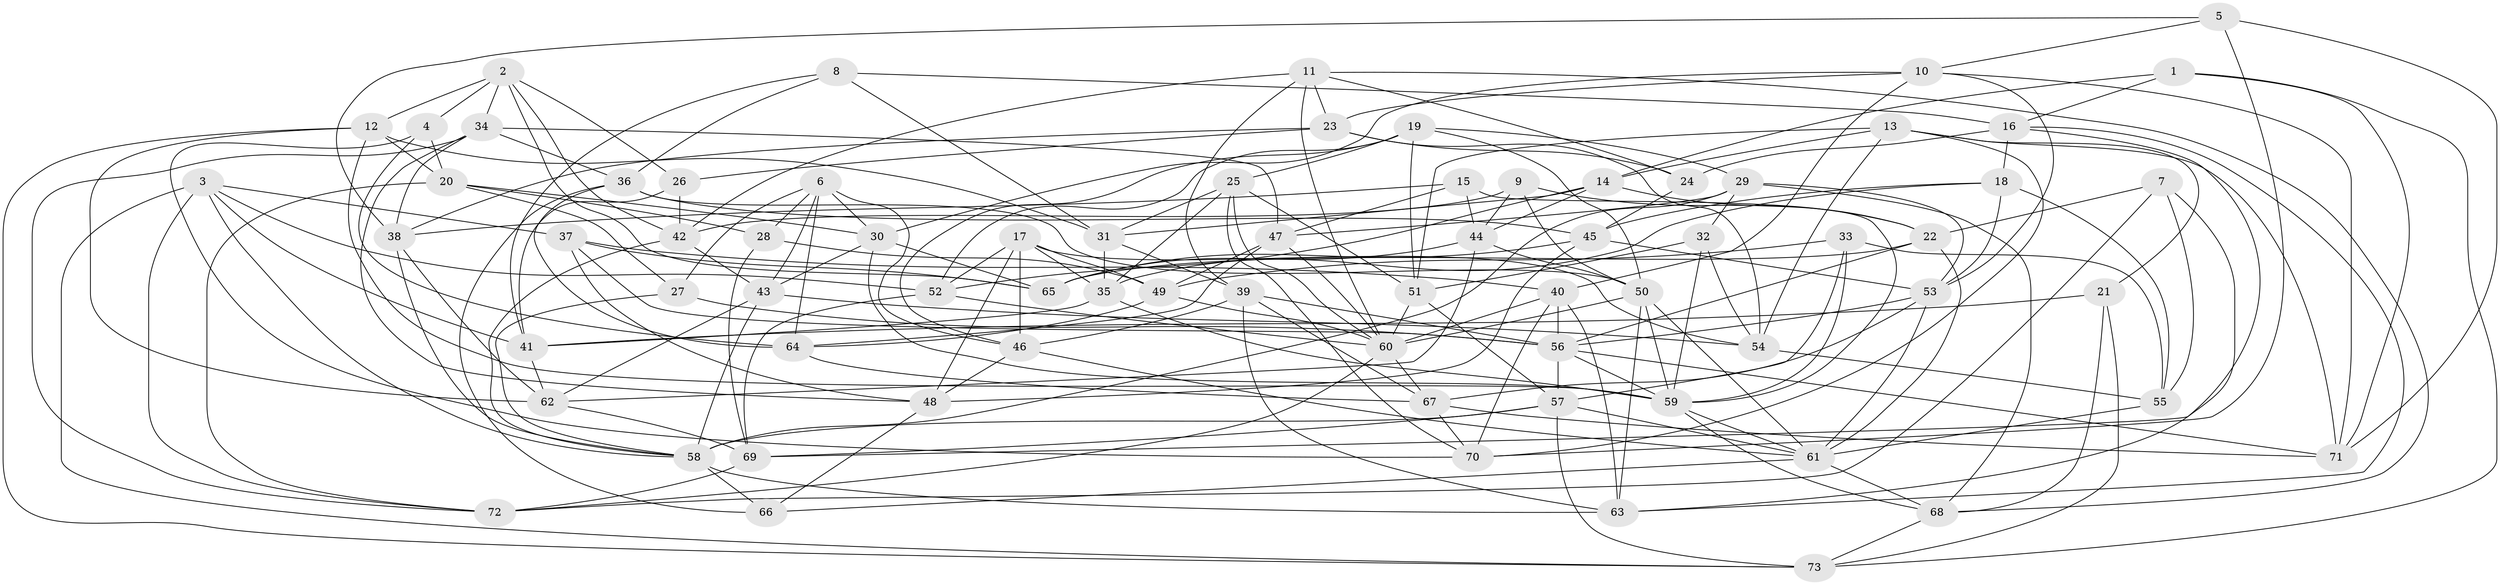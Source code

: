 // original degree distribution, {4: 1.0}
// Generated by graph-tools (version 1.1) at 2025/50/03/09/25 03:50:48]
// undirected, 73 vertices, 213 edges
graph export_dot {
graph [start="1"]
  node [color=gray90,style=filled];
  1;
  2;
  3;
  4;
  5;
  6;
  7;
  8;
  9;
  10;
  11;
  12;
  13;
  14;
  15;
  16;
  17;
  18;
  19;
  20;
  21;
  22;
  23;
  24;
  25;
  26;
  27;
  28;
  29;
  30;
  31;
  32;
  33;
  34;
  35;
  36;
  37;
  38;
  39;
  40;
  41;
  42;
  43;
  44;
  45;
  46;
  47;
  48;
  49;
  50;
  51;
  52;
  53;
  54;
  55;
  56;
  57;
  58;
  59;
  60;
  61;
  62;
  63;
  64;
  65;
  66;
  67;
  68;
  69;
  70;
  71;
  72;
  73;
  1 -- 14 [weight=1.0];
  1 -- 16 [weight=1.0];
  1 -- 71 [weight=1.0];
  1 -- 73 [weight=1.0];
  2 -- 4 [weight=1.0];
  2 -- 12 [weight=1.0];
  2 -- 26 [weight=1.0];
  2 -- 34 [weight=1.0];
  2 -- 42 [weight=1.0];
  2 -- 65 [weight=1.0];
  3 -- 37 [weight=1.0];
  3 -- 41 [weight=1.0];
  3 -- 52 [weight=1.0];
  3 -- 58 [weight=1.0];
  3 -- 72 [weight=1.0];
  3 -- 73 [weight=1.0];
  4 -- 20 [weight=1.0];
  4 -- 64 [weight=1.0];
  4 -- 70 [weight=1.0];
  5 -- 10 [weight=1.0];
  5 -- 38 [weight=1.0];
  5 -- 70 [weight=1.0];
  5 -- 71 [weight=1.0];
  6 -- 27 [weight=1.0];
  6 -- 28 [weight=1.0];
  6 -- 30 [weight=1.0];
  6 -- 43 [weight=1.0];
  6 -- 46 [weight=1.0];
  6 -- 64 [weight=1.0];
  7 -- 22 [weight=1.0];
  7 -- 55 [weight=1.0];
  7 -- 63 [weight=1.0];
  7 -- 72 [weight=1.0];
  8 -- 16 [weight=1.0];
  8 -- 31 [weight=1.0];
  8 -- 36 [weight=1.0];
  8 -- 41 [weight=1.0];
  9 -- 22 [weight=1.0];
  9 -- 42 [weight=1.0];
  9 -- 44 [weight=1.0];
  9 -- 50 [weight=1.0];
  10 -- 23 [weight=1.0];
  10 -- 30 [weight=1.0];
  10 -- 40 [weight=1.0];
  10 -- 53 [weight=1.0];
  10 -- 71 [weight=1.0];
  11 -- 23 [weight=1.0];
  11 -- 24 [weight=1.0];
  11 -- 39 [weight=1.0];
  11 -- 42 [weight=1.0];
  11 -- 60 [weight=1.0];
  11 -- 68 [weight=1.0];
  12 -- 20 [weight=1.0];
  12 -- 31 [weight=1.0];
  12 -- 59 [weight=1.0];
  12 -- 62 [weight=1.0];
  12 -- 73 [weight=1.0];
  13 -- 14 [weight=1.0];
  13 -- 21 [weight=1.0];
  13 -- 51 [weight=1.0];
  13 -- 54 [weight=1.0];
  13 -- 70 [weight=1.0];
  13 -- 71 [weight=1.0];
  14 -- 22 [weight=1.0];
  14 -- 31 [weight=1.0];
  14 -- 44 [weight=1.0];
  14 -- 52 [weight=1.0];
  15 -- 38 [weight=1.0];
  15 -- 44 [weight=1.0];
  15 -- 47 [weight=1.0];
  15 -- 59 [weight=1.0];
  16 -- 18 [weight=1.0];
  16 -- 24 [weight=1.0];
  16 -- 63 [weight=1.0];
  16 -- 69 [weight=1.0];
  17 -- 35 [weight=1.0];
  17 -- 46 [weight=1.0];
  17 -- 48 [weight=1.0];
  17 -- 49 [weight=1.0];
  17 -- 52 [weight=1.0];
  17 -- 54 [weight=1.0];
  18 -- 35 [weight=1.0];
  18 -- 45 [weight=1.0];
  18 -- 53 [weight=2.0];
  18 -- 55 [weight=1.0];
  19 -- 25 [weight=1.0];
  19 -- 29 [weight=1.0];
  19 -- 46 [weight=1.0];
  19 -- 50 [weight=1.0];
  19 -- 51 [weight=1.0];
  19 -- 52 [weight=1.0];
  20 -- 27 [weight=1.0];
  20 -- 28 [weight=1.0];
  20 -- 30 [weight=1.0];
  20 -- 72 [weight=1.0];
  21 -- 41 [weight=1.0];
  21 -- 68 [weight=1.0];
  21 -- 73 [weight=1.0];
  22 -- 56 [weight=1.0];
  22 -- 61 [weight=1.0];
  22 -- 65 [weight=1.0];
  23 -- 24 [weight=1.0];
  23 -- 26 [weight=1.0];
  23 -- 38 [weight=1.0];
  23 -- 54 [weight=1.0];
  24 -- 45 [weight=1.0];
  25 -- 31 [weight=1.0];
  25 -- 35 [weight=1.0];
  25 -- 51 [weight=1.0];
  25 -- 60 [weight=1.0];
  25 -- 70 [weight=1.0];
  26 -- 41 [weight=1.0];
  26 -- 42 [weight=1.0];
  27 -- 56 [weight=1.0];
  27 -- 58 [weight=1.0];
  28 -- 49 [weight=1.0];
  28 -- 69 [weight=1.0];
  29 -- 32 [weight=1.0];
  29 -- 47 [weight=1.0];
  29 -- 53 [weight=1.0];
  29 -- 58 [weight=1.0];
  29 -- 68 [weight=1.0];
  30 -- 43 [weight=1.0];
  30 -- 59 [weight=1.0];
  30 -- 65 [weight=1.0];
  31 -- 35 [weight=1.0];
  31 -- 39 [weight=1.0];
  32 -- 51 [weight=1.0];
  32 -- 54 [weight=1.0];
  32 -- 59 [weight=1.0];
  33 -- 49 [weight=1.0];
  33 -- 55 [weight=1.0];
  33 -- 57 [weight=1.0];
  33 -- 59 [weight=1.0];
  34 -- 36 [weight=1.0];
  34 -- 38 [weight=1.0];
  34 -- 47 [weight=1.0];
  34 -- 48 [weight=1.0];
  34 -- 72 [weight=1.0];
  35 -- 41 [weight=1.0];
  35 -- 59 [weight=1.0];
  36 -- 45 [weight=1.0];
  36 -- 50 [weight=1.0];
  36 -- 64 [weight=1.0];
  36 -- 66 [weight=1.0];
  37 -- 40 [weight=1.0];
  37 -- 48 [weight=1.0];
  37 -- 56 [weight=2.0];
  37 -- 65 [weight=1.0];
  38 -- 58 [weight=1.0];
  38 -- 62 [weight=1.0];
  39 -- 46 [weight=1.0];
  39 -- 56 [weight=1.0];
  39 -- 63 [weight=1.0];
  39 -- 67 [weight=1.0];
  40 -- 56 [weight=1.0];
  40 -- 60 [weight=1.0];
  40 -- 63 [weight=1.0];
  40 -- 70 [weight=1.0];
  41 -- 62 [weight=1.0];
  42 -- 43 [weight=1.0];
  42 -- 58 [weight=1.0];
  43 -- 54 [weight=1.0];
  43 -- 58 [weight=1.0];
  43 -- 62 [weight=1.0];
  44 -- 50 [weight=1.0];
  44 -- 62 [weight=1.0];
  44 -- 65 [weight=1.0];
  45 -- 48 [weight=1.0];
  45 -- 53 [weight=1.0];
  45 -- 65 [weight=1.0];
  46 -- 48 [weight=1.0];
  46 -- 61 [weight=1.0];
  47 -- 49 [weight=1.0];
  47 -- 60 [weight=1.0];
  47 -- 64 [weight=1.0];
  48 -- 66 [weight=1.0];
  49 -- 60 [weight=1.0];
  49 -- 64 [weight=1.0];
  50 -- 59 [weight=1.0];
  50 -- 60 [weight=1.0];
  50 -- 61 [weight=1.0];
  50 -- 63 [weight=1.0];
  51 -- 57 [weight=1.0];
  51 -- 60 [weight=1.0];
  52 -- 60 [weight=1.0];
  52 -- 69 [weight=1.0];
  53 -- 56 [weight=1.0];
  53 -- 61 [weight=1.0];
  53 -- 67 [weight=1.0];
  54 -- 55 [weight=1.0];
  55 -- 61 [weight=2.0];
  56 -- 57 [weight=1.0];
  56 -- 59 [weight=1.0];
  56 -- 71 [weight=1.0];
  57 -- 58 [weight=2.0];
  57 -- 61 [weight=1.0];
  57 -- 69 [weight=1.0];
  57 -- 73 [weight=1.0];
  58 -- 63 [weight=1.0];
  58 -- 66 [weight=1.0];
  59 -- 61 [weight=1.0];
  59 -- 68 [weight=1.0];
  60 -- 67 [weight=1.0];
  60 -- 72 [weight=1.0];
  61 -- 66 [weight=1.0];
  61 -- 68 [weight=1.0];
  62 -- 69 [weight=1.0];
  64 -- 67 [weight=1.0];
  67 -- 70 [weight=1.0];
  67 -- 71 [weight=1.0];
  68 -- 73 [weight=1.0];
  69 -- 72 [weight=1.0];
}
